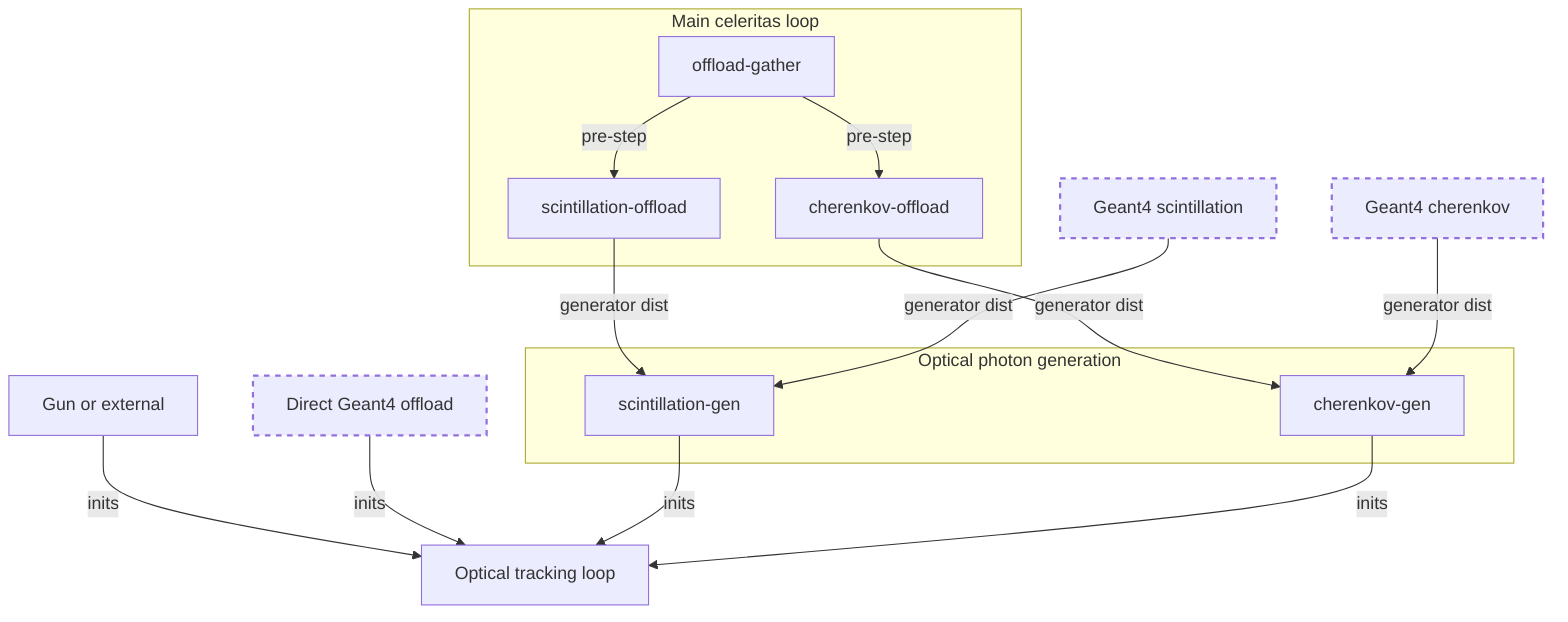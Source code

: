 flowchart TB
   gun["Gun or external"]
   geant4-direct["Direct Geant4 offload"]
   geant4-scint["Geant4 scintillation"]
   geant4-ceren["Geant4 cherenkov"]

   classDef not-impl stroke-width:2px,stroke-dasharray: 5 5
   class geant4-direct,geant4-scint,geant4-ceren not-impl

   subgraph main-celeritas-loop["Main celeritas loop"]
     offload-gather
     scintillation-offload
     cherenkov-offload
   end

   offload-gather -->|pre-step| scintillation-offload
   offload-gather -->|pre-step| cherenkov-offload

   subgraph photon-gen["Optical photon generation"]
     scintillation-gen
     cherenkov-gen
   end

   scintillation-offload -->|generator dist| scintillation-gen
   cherenkov-offload -->|generator dist| cherenkov-gen
   geant4-scint -->|generator dist| scintillation-gen
   geant4-ceren -->|generator dist| cherenkov-gen


   photons["Optical tracking loop"]
   gun -->|inits| photons

   geant4-direct -->|inits| photons
   scintillation-gen -->|inits| photons
   cherenkov-gen -->|inits| photons